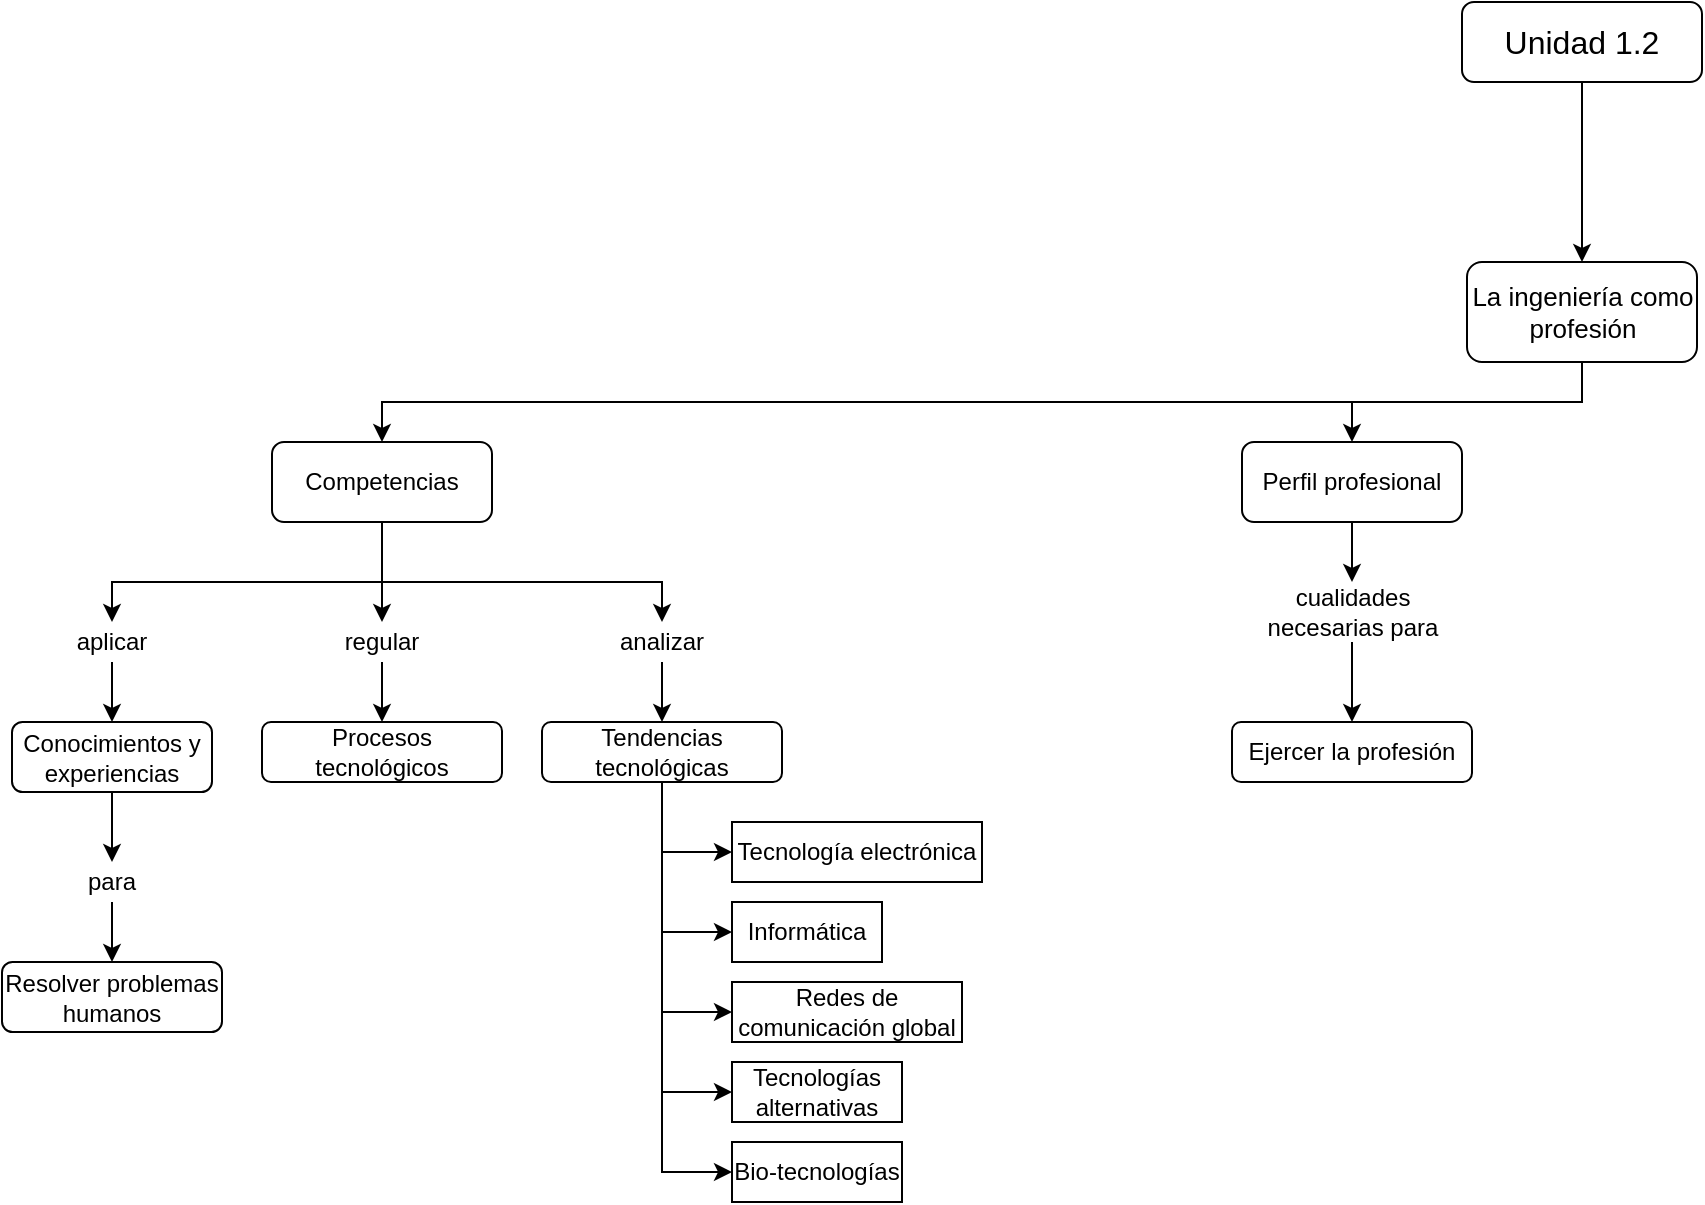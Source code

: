<mxfile version="24.2.1" type="github">
  <diagram name="Página-1" id="CEgaJnQ_d7xY6wnjn79K">
    <mxGraphModel dx="2220" dy="789" grid="1" gridSize="10" guides="1" tooltips="1" connect="1" arrows="1" fold="1" page="1" pageScale="1" pageWidth="827" pageHeight="1169" math="0" shadow="0">
      <root>
        <mxCell id="0" />
        <mxCell id="1" parent="0" />
        <mxCell id="Lm1YNbTb5uMADoH0hYlh-3" style="edgeStyle=orthogonalEdgeStyle;rounded=0;orthogonalLoop=1;jettySize=auto;html=1;exitX=0.5;exitY=1;exitDx=0;exitDy=0;" edge="1" parent="1" source="Lm1YNbTb5uMADoH0hYlh-1">
          <mxGeometry relative="1" as="geometry">
            <mxPoint x="430" y="160" as="targetPoint" />
          </mxGeometry>
        </mxCell>
        <mxCell id="Lm1YNbTb5uMADoH0hYlh-1" value="&lt;font style=&quot;font-size: 16px;&quot;&gt;Unidad 1.2&lt;/font&gt;" style="rounded=1;whiteSpace=wrap;html=1;" vertex="1" parent="1">
          <mxGeometry x="370" y="30" width="120" height="40" as="geometry" />
        </mxCell>
        <mxCell id="Lm1YNbTb5uMADoH0hYlh-23" style="edgeStyle=orthogonalEdgeStyle;rounded=0;orthogonalLoop=1;jettySize=auto;html=1;exitX=0.5;exitY=1;exitDx=0;exitDy=0;entryX=0.5;entryY=0;entryDx=0;entryDy=0;" edge="1" parent="1" source="Lm1YNbTb5uMADoH0hYlh-4" target="Lm1YNbTb5uMADoH0hYlh-22">
          <mxGeometry relative="1" as="geometry" />
        </mxCell>
        <mxCell id="Lm1YNbTb5uMADoH0hYlh-47" style="edgeStyle=orthogonalEdgeStyle;rounded=0;orthogonalLoop=1;jettySize=auto;html=1;entryX=0.5;entryY=0;entryDx=0;entryDy=0;" edge="1" parent="1" source="Lm1YNbTb5uMADoH0hYlh-4" target="Lm1YNbTb5uMADoH0hYlh-46">
          <mxGeometry relative="1" as="geometry">
            <Array as="points">
              <mxPoint x="430" y="230" />
              <mxPoint x="315" y="230" />
            </Array>
          </mxGeometry>
        </mxCell>
        <mxCell id="Lm1YNbTb5uMADoH0hYlh-4" value="&lt;font style=&quot;font-size: 13px;&quot;&gt;La ingeniería como profesión&lt;/font&gt;" style="rounded=1;whiteSpace=wrap;html=1;" vertex="1" parent="1">
          <mxGeometry x="372.5" y="160" width="115" height="50" as="geometry" />
        </mxCell>
        <mxCell id="Lm1YNbTb5uMADoH0hYlh-9" value="" style="edgeStyle=orthogonalEdgeStyle;rounded=0;orthogonalLoop=1;jettySize=auto;html=1;exitX=0.5;exitY=1;exitDx=0;exitDy=0;exitPerimeter=0;" edge="1" parent="1" source="Lm1YNbTb5uMADoH0hYlh-7">
          <mxGeometry relative="1" as="geometry">
            <mxPoint x="-305" y="390" as="sourcePoint" />
            <mxPoint x="-305" y="390" as="targetPoint" />
          </mxGeometry>
        </mxCell>
        <mxCell id="Lm1YNbTb5uMADoH0hYlh-7" value="aplicar" style="text;html=1;align=center;verticalAlign=middle;whiteSpace=wrap;rounded=0;" vertex="1" parent="1">
          <mxGeometry x="-330" y="340" width="50" height="20" as="geometry" />
        </mxCell>
        <mxCell id="Lm1YNbTb5uMADoH0hYlh-10" style="edgeStyle=orthogonalEdgeStyle;rounded=0;orthogonalLoop=1;jettySize=auto;html=1;exitX=0.5;exitY=1;exitDx=0;exitDy=0;" edge="1" parent="1" source="Lm1YNbTb5uMADoH0hYlh-8">
          <mxGeometry relative="1" as="geometry">
            <mxPoint x="-305" y="460" as="targetPoint" />
          </mxGeometry>
        </mxCell>
        <mxCell id="Lm1YNbTb5uMADoH0hYlh-8" value="Conocimientos y experiencias" style="rounded=1;whiteSpace=wrap;html=1;" vertex="1" parent="1">
          <mxGeometry x="-355" y="390" width="100" height="35" as="geometry" />
        </mxCell>
        <mxCell id="Lm1YNbTb5uMADoH0hYlh-13" value="" style="edgeStyle=orthogonalEdgeStyle;rounded=0;orthogonalLoop=1;jettySize=auto;html=1;" edge="1" parent="1" source="Lm1YNbTb5uMADoH0hYlh-11" target="Lm1YNbTb5uMADoH0hYlh-12">
          <mxGeometry relative="1" as="geometry">
            <Array as="points">
              <mxPoint x="-305" y="480" />
              <mxPoint x="-305" y="480" />
            </Array>
          </mxGeometry>
        </mxCell>
        <mxCell id="Lm1YNbTb5uMADoH0hYlh-11" value="para" style="text;html=1;align=center;verticalAlign=middle;whiteSpace=wrap;rounded=0;" vertex="1" parent="1">
          <mxGeometry x="-330" y="460" width="50" height="20" as="geometry" />
        </mxCell>
        <mxCell id="Lm1YNbTb5uMADoH0hYlh-12" value="Resolver problemas humanos" style="rounded=1;whiteSpace=wrap;html=1;" vertex="1" parent="1">
          <mxGeometry x="-360" y="510" width="110" height="35" as="geometry" />
        </mxCell>
        <mxCell id="Lm1YNbTb5uMADoH0hYlh-20" value="" style="edgeStyle=orthogonalEdgeStyle;rounded=0;orthogonalLoop=1;jettySize=auto;html=1;" edge="1" parent="1" source="Lm1YNbTb5uMADoH0hYlh-16" target="Lm1YNbTb5uMADoH0hYlh-19">
          <mxGeometry relative="1" as="geometry" />
        </mxCell>
        <mxCell id="Lm1YNbTb5uMADoH0hYlh-16" value="regular" style="text;html=1;align=center;verticalAlign=middle;whiteSpace=wrap;rounded=0;" vertex="1" parent="1">
          <mxGeometry x="-200" y="340" width="60" height="20" as="geometry" />
        </mxCell>
        <mxCell id="Lm1YNbTb5uMADoH0hYlh-19" value="Procesos tecnológicos" style="rounded=1;whiteSpace=wrap;html=1;" vertex="1" parent="1">
          <mxGeometry x="-230" y="390" width="120" height="30" as="geometry" />
        </mxCell>
        <mxCell id="Lm1YNbTb5uMADoH0hYlh-29" style="edgeStyle=orthogonalEdgeStyle;rounded=0;orthogonalLoop=1;jettySize=auto;html=1;entryX=0.5;entryY=0;entryDx=0;entryDy=0;" edge="1" parent="1" target="Lm1YNbTb5uMADoH0hYlh-16">
          <mxGeometry relative="1" as="geometry">
            <mxPoint x="-170" y="300" as="sourcePoint" />
            <mxPoint x="-160" y="330" as="targetPoint" />
            <Array as="points">
              <mxPoint x="-170" y="300" />
            </Array>
          </mxGeometry>
        </mxCell>
        <mxCell id="Lm1YNbTb5uMADoH0hYlh-30" style="edgeStyle=orthogonalEdgeStyle;rounded=0;orthogonalLoop=1;jettySize=auto;html=1;entryX=0.5;entryY=0;entryDx=0;entryDy=0;exitX=0.25;exitY=1;exitDx=0;exitDy=0;" edge="1" parent="1" source="Lm1YNbTb5uMADoH0hYlh-22" target="Lm1YNbTb5uMADoH0hYlh-7">
          <mxGeometry relative="1" as="geometry">
            <mxPoint x="-250" y="290" as="sourcePoint" />
            <Array as="points">
              <mxPoint x="-170" y="290" />
              <mxPoint x="-170" y="320" />
              <mxPoint x="-305" y="320" />
            </Array>
          </mxGeometry>
        </mxCell>
        <mxCell id="Lm1YNbTb5uMADoH0hYlh-33" style="edgeStyle=orthogonalEdgeStyle;rounded=0;orthogonalLoop=1;jettySize=auto;html=1;entryX=0.5;entryY=0;entryDx=0;entryDy=0;" edge="1" parent="1" source="Lm1YNbTb5uMADoH0hYlh-22" target="Lm1YNbTb5uMADoH0hYlh-31">
          <mxGeometry relative="1" as="geometry">
            <Array as="points">
              <mxPoint x="-170" y="320" />
              <mxPoint x="-30" y="320" />
            </Array>
          </mxGeometry>
        </mxCell>
        <mxCell id="Lm1YNbTb5uMADoH0hYlh-22" value="Competencias" style="rounded=1;whiteSpace=wrap;html=1;" vertex="1" parent="1">
          <mxGeometry x="-225" y="250" width="110" height="40" as="geometry" />
        </mxCell>
        <mxCell id="Lm1YNbTb5uMADoH0hYlh-35" style="edgeStyle=orthogonalEdgeStyle;rounded=0;orthogonalLoop=1;jettySize=auto;html=1;exitX=0.5;exitY=1;exitDx=0;exitDy=0;entryX=0.5;entryY=0;entryDx=0;entryDy=0;" edge="1" parent="1" source="Lm1YNbTb5uMADoH0hYlh-31" target="Lm1YNbTb5uMADoH0hYlh-34">
          <mxGeometry relative="1" as="geometry" />
        </mxCell>
        <mxCell id="Lm1YNbTb5uMADoH0hYlh-31" value="analizar" style="text;html=1;align=center;verticalAlign=middle;whiteSpace=wrap;rounded=0;" vertex="1" parent="1">
          <mxGeometry x="-55" y="340" width="50" height="20" as="geometry" />
        </mxCell>
        <mxCell id="Lm1YNbTb5uMADoH0hYlh-41" style="edgeStyle=orthogonalEdgeStyle;rounded=0;orthogonalLoop=1;jettySize=auto;html=1;entryX=0;entryY=0.5;entryDx=0;entryDy=0;" edge="1" parent="1" source="Lm1YNbTb5uMADoH0hYlh-34" target="Lm1YNbTb5uMADoH0hYlh-36">
          <mxGeometry relative="1" as="geometry" />
        </mxCell>
        <mxCell id="Lm1YNbTb5uMADoH0hYlh-42" style="edgeStyle=orthogonalEdgeStyle;rounded=0;orthogonalLoop=1;jettySize=auto;html=1;entryX=0;entryY=0.5;entryDx=0;entryDy=0;" edge="1" parent="1" source="Lm1YNbTb5uMADoH0hYlh-34" target="Lm1YNbTb5uMADoH0hYlh-37">
          <mxGeometry relative="1" as="geometry" />
        </mxCell>
        <mxCell id="Lm1YNbTb5uMADoH0hYlh-43" style="edgeStyle=orthogonalEdgeStyle;rounded=0;orthogonalLoop=1;jettySize=auto;html=1;entryX=0;entryY=0.5;entryDx=0;entryDy=0;" edge="1" parent="1" source="Lm1YNbTb5uMADoH0hYlh-34" target="Lm1YNbTb5uMADoH0hYlh-39">
          <mxGeometry relative="1" as="geometry" />
        </mxCell>
        <mxCell id="Lm1YNbTb5uMADoH0hYlh-44" style="edgeStyle=orthogonalEdgeStyle;rounded=0;orthogonalLoop=1;jettySize=auto;html=1;entryX=0;entryY=0.5;entryDx=0;entryDy=0;" edge="1" parent="1" source="Lm1YNbTb5uMADoH0hYlh-34" target="Lm1YNbTb5uMADoH0hYlh-38">
          <mxGeometry relative="1" as="geometry" />
        </mxCell>
        <mxCell id="Lm1YNbTb5uMADoH0hYlh-45" style="edgeStyle=orthogonalEdgeStyle;rounded=0;orthogonalLoop=1;jettySize=auto;html=1;entryX=0;entryY=0.5;entryDx=0;entryDy=0;" edge="1" parent="1" source="Lm1YNbTb5uMADoH0hYlh-34" target="Lm1YNbTb5uMADoH0hYlh-40">
          <mxGeometry relative="1" as="geometry" />
        </mxCell>
        <mxCell id="Lm1YNbTb5uMADoH0hYlh-34" value="Tendencias tecnológicas" style="rounded=1;whiteSpace=wrap;html=1;" vertex="1" parent="1">
          <mxGeometry x="-90" y="390" width="120" height="30" as="geometry" />
        </mxCell>
        <mxCell id="Lm1YNbTb5uMADoH0hYlh-36" value="Tecnología electrónica" style="rounded=0;whiteSpace=wrap;html=1;" vertex="1" parent="1">
          <mxGeometry x="5" y="440" width="125" height="30" as="geometry" />
        </mxCell>
        <mxCell id="Lm1YNbTb5uMADoH0hYlh-37" value="Informática" style="rounded=0;whiteSpace=wrap;html=1;" vertex="1" parent="1">
          <mxGeometry x="5" y="480" width="75" height="30" as="geometry" />
        </mxCell>
        <mxCell id="Lm1YNbTb5uMADoH0hYlh-38" value="Tecnologías alternativas" style="rounded=0;whiteSpace=wrap;html=1;" vertex="1" parent="1">
          <mxGeometry x="5" y="560" width="85" height="30" as="geometry" />
        </mxCell>
        <mxCell id="Lm1YNbTb5uMADoH0hYlh-39" value="Redes de comunicación global" style="rounded=0;whiteSpace=wrap;html=1;" vertex="1" parent="1">
          <mxGeometry x="5" y="520" width="115" height="30" as="geometry" />
        </mxCell>
        <mxCell id="Lm1YNbTb5uMADoH0hYlh-40" value="Bio-tecnologías" style="rounded=0;whiteSpace=wrap;html=1;" vertex="1" parent="1">
          <mxGeometry x="5" y="600" width="85" height="30" as="geometry" />
        </mxCell>
        <mxCell id="Lm1YNbTb5uMADoH0hYlh-49" style="edgeStyle=orthogonalEdgeStyle;rounded=0;orthogonalLoop=1;jettySize=auto;html=1;exitX=0.5;exitY=1;exitDx=0;exitDy=0;entryX=0.5;entryY=0;entryDx=0;entryDy=0;" edge="1" parent="1" source="Lm1YNbTb5uMADoH0hYlh-46" target="Lm1YNbTb5uMADoH0hYlh-48">
          <mxGeometry relative="1" as="geometry" />
        </mxCell>
        <mxCell id="Lm1YNbTb5uMADoH0hYlh-46" value="Perfil profesional" style="rounded=1;whiteSpace=wrap;html=1;" vertex="1" parent="1">
          <mxGeometry x="260" y="250" width="110" height="40" as="geometry" />
        </mxCell>
        <mxCell id="Lm1YNbTb5uMADoH0hYlh-51" style="edgeStyle=orthogonalEdgeStyle;rounded=0;orthogonalLoop=1;jettySize=auto;html=1;exitX=0.5;exitY=1;exitDx=0;exitDy=0;entryX=0.5;entryY=0;entryDx=0;entryDy=0;" edge="1" parent="1" source="Lm1YNbTb5uMADoH0hYlh-48" target="Lm1YNbTb5uMADoH0hYlh-50">
          <mxGeometry relative="1" as="geometry" />
        </mxCell>
        <mxCell id="Lm1YNbTb5uMADoH0hYlh-48" value="cualidades necesarias para" style="text;html=1;align=center;verticalAlign=middle;whiteSpace=wrap;rounded=0;" vertex="1" parent="1">
          <mxGeometry x="267.5" y="320" width="95" height="30" as="geometry" />
        </mxCell>
        <mxCell id="Lm1YNbTb5uMADoH0hYlh-50" value="Ejercer la profesión" style="rounded=1;whiteSpace=wrap;html=1;" vertex="1" parent="1">
          <mxGeometry x="255" y="390" width="120" height="30" as="geometry" />
        </mxCell>
      </root>
    </mxGraphModel>
  </diagram>
</mxfile>
